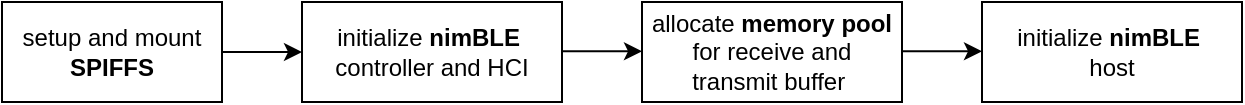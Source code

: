 <mxfile version="14.6.13" type="device"><diagram id="rcReJiibOhBXu3lr1qu3" name="Page-1"><mxGraphModel dx="981" dy="569" grid="1" gridSize="10" guides="1" tooltips="1" connect="1" arrows="1" fold="1" page="1" pageScale="1" pageWidth="640" pageHeight="70" math="0" shadow="0"><root><mxCell id="0"/><mxCell id="1" parent="0"/><mxCell id="ZEz9X5BNofCzdW12h-E6-1" value="setup and mount &lt;b&gt;SPIFFS&lt;/b&gt;" style="rounded=0;whiteSpace=wrap;html=1;" vertex="1" parent="1"><mxGeometry x="10" y="10" width="110" height="50" as="geometry"/></mxCell><mxCell id="ZEz9X5BNofCzdW12h-E6-2" value="initialize &lt;b&gt;nimBLE&lt;/b&gt;&amp;nbsp;&lt;br&gt;controller and HCI" style="rounded=0;whiteSpace=wrap;html=1;" vertex="1" parent="1"><mxGeometry x="160" y="10" width="130" height="50" as="geometry"/></mxCell><mxCell id="ZEz9X5BNofCzdW12h-E6-4" value="initialize &lt;b&gt;nimBLE&lt;/b&gt;&amp;nbsp;&lt;br&gt;host" style="rounded=0;whiteSpace=wrap;html=1;" vertex="1" parent="1"><mxGeometry x="500" y="10" width="130" height="50" as="geometry"/></mxCell><mxCell id="ZEz9X5BNofCzdW12h-E6-5" value="allocate &lt;b&gt;memory pool&lt;/b&gt; for receive and &lt;br&gt;transmit buffer&amp;nbsp;" style="rounded=0;whiteSpace=wrap;html=1;" vertex="1" parent="1"><mxGeometry x="330" y="10" width="130" height="50" as="geometry"/></mxCell><mxCell id="ZEz9X5BNofCzdW12h-E6-6" value="" style="endArrow=classic;html=1;exitX=1;exitY=0.5;exitDx=0;exitDy=0;entryX=0;entryY=0.5;entryDx=0;entryDy=0;" edge="1" parent="1" source="ZEz9X5BNofCzdW12h-E6-1" target="ZEz9X5BNofCzdW12h-E6-2"><mxGeometry width="50" height="50" relative="1" as="geometry"><mxPoint x="300" y="130" as="sourcePoint"/><mxPoint x="350" y="80" as="targetPoint"/></mxGeometry></mxCell><mxCell id="ZEz9X5BNofCzdW12h-E6-7" value="" style="endArrow=classic;html=1;exitX=1;exitY=0.5;exitDx=0;exitDy=0;entryX=0;entryY=0.5;entryDx=0;entryDy=0;" edge="1" parent="1"><mxGeometry width="50" height="50" relative="1" as="geometry"><mxPoint x="290" y="34.66" as="sourcePoint"/><mxPoint x="330" y="34.66" as="targetPoint"/></mxGeometry></mxCell><mxCell id="ZEz9X5BNofCzdW12h-E6-8" value="" style="endArrow=classic;html=1;exitX=1;exitY=0.5;exitDx=0;exitDy=0;entryX=0;entryY=0.5;entryDx=0;entryDy=0;" edge="1" parent="1"><mxGeometry width="50" height="50" relative="1" as="geometry"><mxPoint x="460" y="34.66" as="sourcePoint"/><mxPoint x="500" y="34.66" as="targetPoint"/></mxGeometry></mxCell></root></mxGraphModel></diagram></mxfile>